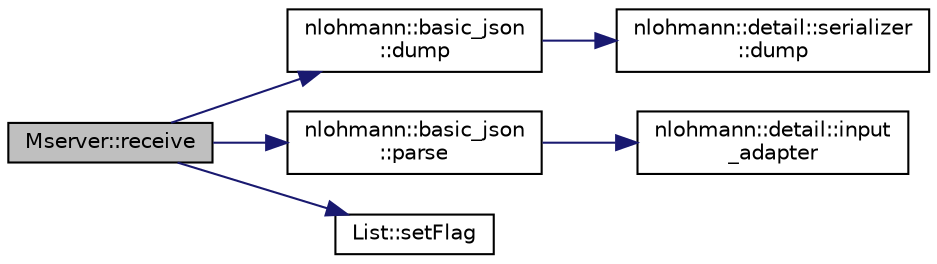 digraph "Mserver::receive"
{
 // LATEX_PDF_SIZE
  edge [fontname="Helvetica",fontsize="10",labelfontname="Helvetica",labelfontsize="10"];
  node [fontname="Helvetica",fontsize="10",shape=record];
  rankdir="LR";
  Node1 [label="Mserver::receive",height=0.2,width=0.4,color="black", fillcolor="grey75", style="filled", fontcolor="black",tooltip="it get a Json object from the client to add it to the memory"];
  Node1 -> Node2 [color="midnightblue",fontsize="10",style="solid",fontname="Helvetica"];
  Node2 [label="nlohmann::basic_json\l::dump",height=0.2,width=0.4,color="black", fillcolor="white", style="filled",URL="$classnlohmann_1_1basic__json.html#acfc564f36da667b7d9109879d34dc36c",tooltip="serialization"];
  Node2 -> Node3 [color="midnightblue",fontsize="10",style="solid",fontname="Helvetica"];
  Node3 [label="nlohmann::detail::serializer\l::dump",height=0.2,width=0.4,color="black", fillcolor="white", style="filled",URL="$classnlohmann_1_1detail_1_1serializer.html#a95460ebd1a535a543e5a0ec52e00f48b",tooltip="internal implementation of the serialization function"];
  Node1 -> Node4 [color="midnightblue",fontsize="10",style="solid",fontname="Helvetica"];
  Node4 [label="nlohmann::basic_json\l::parse",height=0.2,width=0.4,color="black", fillcolor="white", style="filled",URL="$classnlohmann_1_1basic__json.html#a633db4570bf0afb137dec11a2439acee",tooltip="deserialize from a compatible input"];
  Node4 -> Node5 [color="midnightblue",fontsize="10",style="solid",fontname="Helvetica"];
  Node5 [label="nlohmann::detail::input\l_adapter",height=0.2,width=0.4,color="black", fillcolor="white", style="filled",URL="$namespacenlohmann_1_1detail.html#ad11a087dbe66eade5af4056aef9600bf",tooltip=" "];
  Node1 -> Node6 [color="midnightblue",fontsize="10",style="solid",fontname="Helvetica"];
  Node6 [label="List::setFlag",height=0.2,width=0.4,color="black", fillcolor="white", style="filled",URL="$classList.html#a09361cc929b88743b3dbc04c282add78",tooltip="set the value of the indicator"];
}
